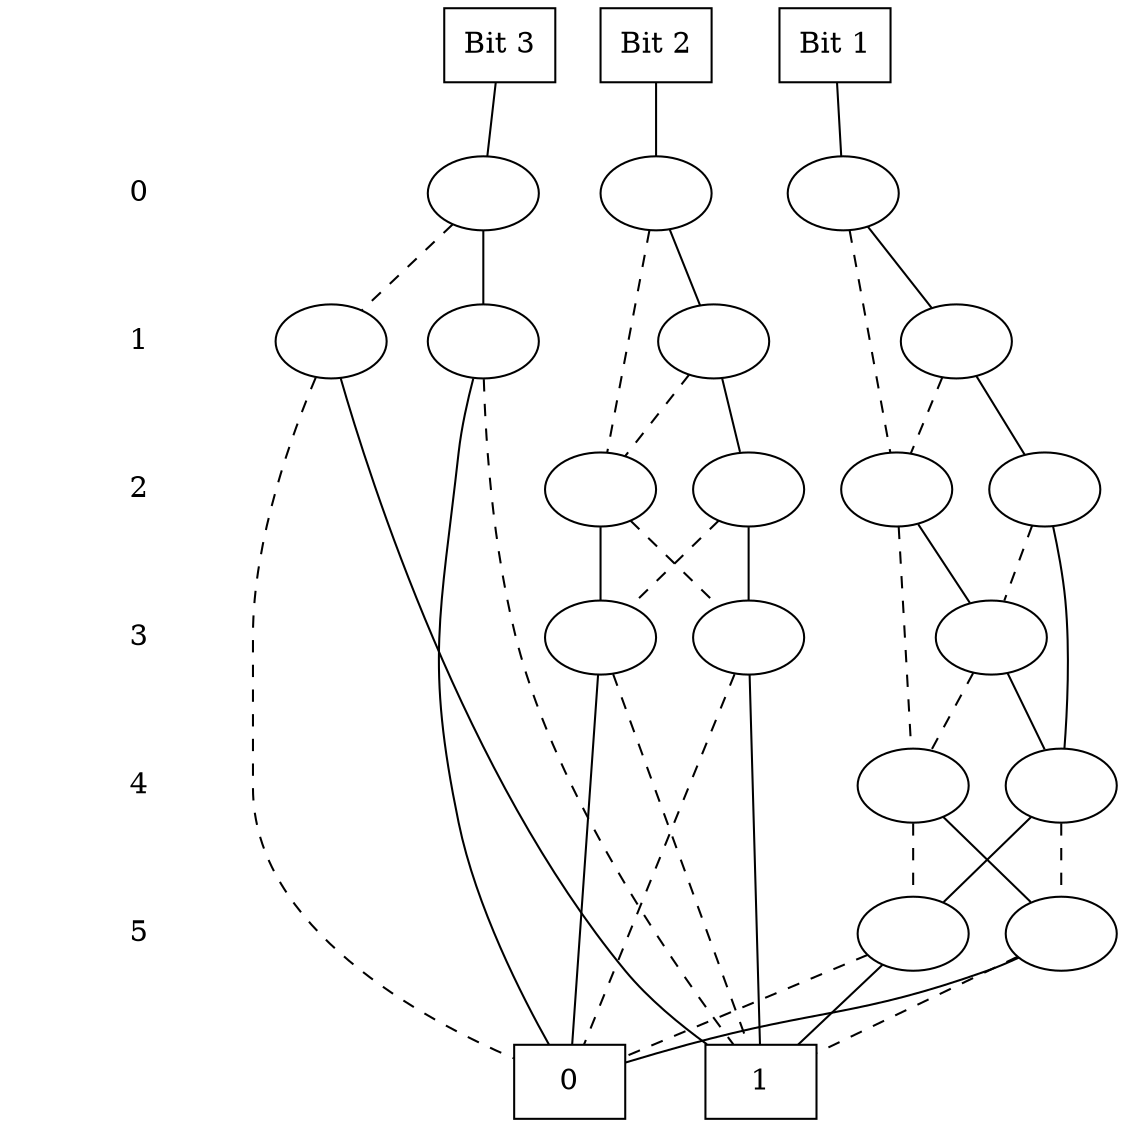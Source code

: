 digraph "DD" {
size = "7.5,10"
center = true;
edge [dir = none];
{ node [shape = plaintext];
  edge [style = invis];
  "CONST NODES" [style = invis];
" 0 " -> " 1 " -> " 2 " -> " 3 " -> " 4 " -> " 5 " -> "CONST NODES"; 
}
{ rank = same; node [shape = box]; edge [style = invis];
"Bit 3" -> "Bit 2" -> "Bit 1"; }
{ rank = same; " 0 ";
"0x68c";
"0x682";
"0x688";
}
{ rank = same; " 1 ";
"0x689";
"0x681";
"0x687";
"0x68a";
}
{ rank = same; " 2 ";
"0x680";
"0x67f";
"0x686";
"0x685";
}
{ rank = same; " 3 ";
"0x67e";
"0x683";
"0x684";
}
{ rank = same; " 4 ";
"0x67d";
"0x67c";
}
{ rank = same; " 5 ";
"0x67a";
"0x67b";
}
{ rank = same; "CONST NODES";
{ node [shape = box]; "0x64f";
"0x64e";
}
}
"Bit 1" -> "0x682" [style = solid];
"Bit 2" -> "0x688" [style = solid];
"Bit 3" -> "0x68c" [style = solid];
"0x68c" -> "0x68a";
"0x68c" -> "0x689" [style = dashed];
"0x682" -> "0x681";
"0x682" -> "0x680" [style = dashed];
"0x688" -> "0x687";
"0x688" -> "0x686" [style = dashed];
"0x689" -> "0x64e";
"0x689" -> "0x64f" [style = dashed];
"0x681" -> "0x67f";
"0x681" -> "0x680" [style = dashed];
"0x687" -> "0x685";
"0x687" -> "0x686" [style = dashed];
"0x68a" -> "0x64f";
"0x68a" -> "0x64e" [style = dashed];
"0x680" -> "0x67e";
"0x680" -> "0x67d" [style = dashed];
"0x67f" -> "0x67c";
"0x67f" -> "0x67e" [style = dashed];
"0x686" -> "0x684";
"0x686" -> "0x683" [style = dashed];
"0x685" -> "0x683";
"0x685" -> "0x684" [style = dashed];
"0x67e" -> "0x67c";
"0x67e" -> "0x67d" [style = dashed];
"0x683" -> "0x64e";
"0x683" -> "0x64f" [style = dashed];
"0x684" -> "0x64f";
"0x684" -> "0x64e" [style = dashed];
"0x67d" -> "0x67b";
"0x67d" -> "0x67a" [style = dashed];
"0x67c" -> "0x67a";
"0x67c" -> "0x67b" [style = dashed];
"0x67a" -> "0x64e";
"0x67a" -> "0x64f" [style = dashed];
"0x67b" -> "0x64f";
"0x67b" -> "0x64e" [style = dashed];
"0x64f" [label = "0"];
"0x64e" [label = "1"];
"0x682" [label = ""];
"0x68c" [label = ""];
"0x681" [label = ""];
"0x687" [label = ""];
"0x689" [label = ""];
"0x68a" [label = ""];
"0x680" [label = ""];
"0x67f" [label = ""];

"0x685" [label = ""];
"0x686" [label = ""];
"0x67e" [label = ""];
"0x67c" [label = ""];
"0x67d" [label = ""];
"0x67b" [label = ""];
"0x67a" [label = ""];
"0x683" [label = ""];
"0x684" [label = ""];
"0x688" [label = ""];

}
